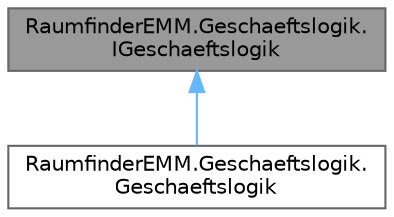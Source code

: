 digraph "RaumfinderEMM.Geschaeftslogik.IGeschaeftslogik"
{
 // LATEX_PDF_SIZE
  bgcolor="transparent";
  edge [fontname=Helvetica,fontsize=10,labelfontname=Helvetica,labelfontsize=10];
  node [fontname=Helvetica,fontsize=10,shape=box,height=0.2,width=0.4];
  Node1 [label="RaumfinderEMM.Geschaeftslogik.\lIGeschaeftslogik",height=0.2,width=0.4,color="gray40", fillcolor="grey60", style="filled", fontcolor="black",tooltip=" "];
  Node1 -> Node2 [dir="back",color="steelblue1",style="solid"];
  Node2 [label="RaumfinderEMM.Geschaeftslogik.\lGeschaeftslogik",height=0.2,width=0.4,color="gray40", fillcolor="white", style="filled",URL="$class_raumfinder_e_m_m_1_1_geschaeftslogik_1_1_geschaeftslogik.html",tooltip="Class for managing the business logic of the application."];
}
